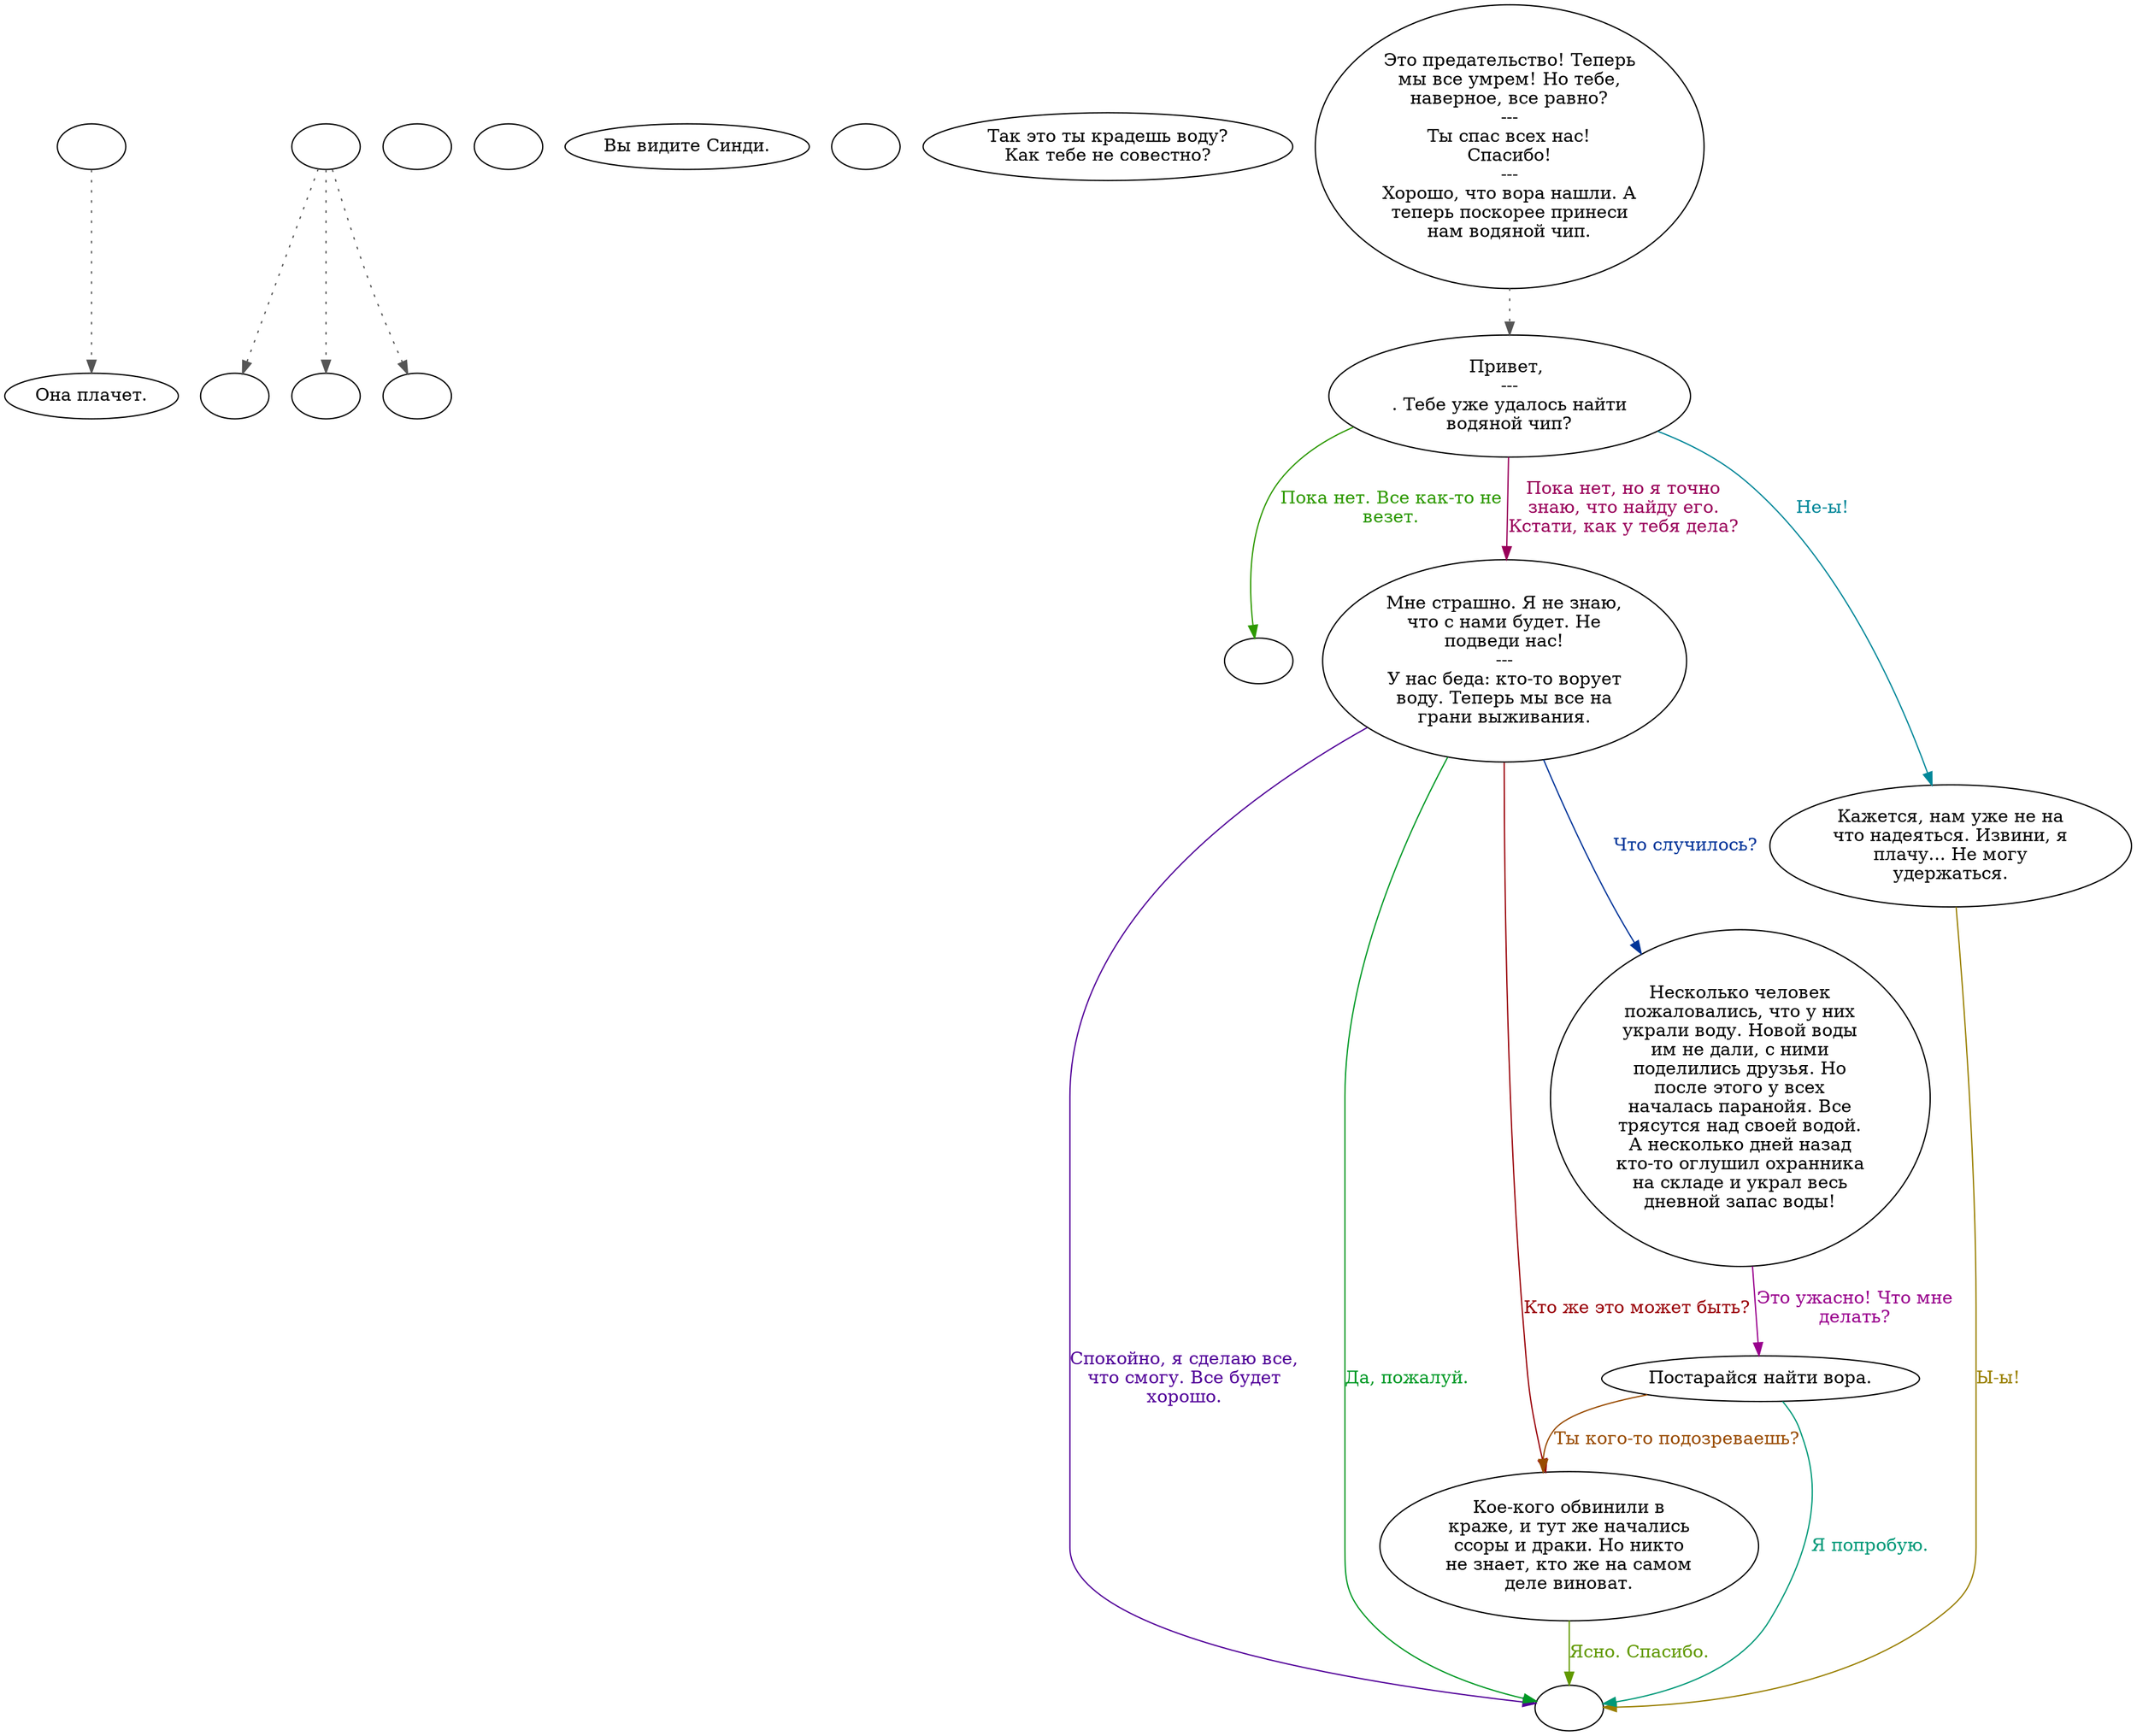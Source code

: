 digraph cindy {
  "start" [style=filled       fillcolor="#FFFFFF"       color="#000000"]
  "start" -> "description_p_proc" [style=dotted color="#555555"]
  "start" [label=""]
  "critter_p_proc" [style=filled       fillcolor="#FFFFFF"       color="#000000"]
  "critter_p_proc" -> "flee_dude" [style=dotted color="#555555"]
  "critter_p_proc" -> "get_rations" [style=dotted color="#555555"]
  "critter_p_proc" -> "sleeping" [style=dotted color="#555555"]
  "critter_p_proc" [label=""]
  "damage_p_proc" [style=filled       fillcolor="#FFFFFF"       color="#000000"]
  "damage_p_proc" [label=""]
  "description_p_proc" [style=filled       fillcolor="#FFFFFF"       color="#000000"]
  "description_p_proc" [label="Она плачет."]
  "destroy_p_proc" [style=filled       fillcolor="#FFFFFF"       color="#000000"]
  "destroy_p_proc" [label=""]
  "look_at_p_proc" [style=filled       fillcolor="#FFFFFF"       color="#000000"]
  "look_at_p_proc" [label="Вы видите Синди."]
  "map_enter_p_proc" [style=filled       fillcolor="#FFFFFF"       color="#000000"]
  "map_enter_p_proc" [label=""]
  "pickup_p_proc" [style=filled       fillcolor="#FFFFFF"       color="#000000"]
  "pickup_p_proc" [label="Так это ты крадешь воду?\nКак тебе не совестно?"]
  "talk_p_proc" [style=filled       fillcolor="#FFFFFF"       color="#000000"]
  "talk_p_proc" -> "Cindy01" [style=dotted color="#555555"]
  "talk_p_proc" [label="Это предательство! Теперь\nмы все умрем! Но тебе,\nнаверное, все равно?\n---\nТы спас всех нас!\nСпасибо!\n---\nХорошо, что вора нашли. А\nтеперь поскорее принеси\nнам водяной чип."]
  "Cindy01" [style=filled       fillcolor="#FFFFFF"       color="#000000"]
  "Cindy01" [label="Привет, \n---\n. Тебе уже удалось найти\nводяной чип?"]
  "Cindy01" -> "Cindy03" [label="Пока нет. Все как-то не\nвезет." color="#2D9900" fontcolor="#2D9900"]
  "Cindy01" -> "Cindy04" [label="Пока нет, но я точно\nзнаю, что найду его.\nКстати, как у тебя дела?" color="#99005A" fontcolor="#99005A"]
  "Cindy01" -> "Cindy02" [label="Не-ы!" color="#008799" fontcolor="#008799"]
  "Cindy02" [style=filled       fillcolor="#FFFFFF"       color="#000000"]
  "Cindy02" [label="Кажется, нам уже не на\nчто надеяться. Извини, я\nплачу... Не могу\nудержаться."]
  "Cindy02" -> "CindyEnd" [label="Ы-ы!" color="#997F00" fontcolor="#997F00"]
  "Cindy03" [style=filled       fillcolor="#FFFFFF"       color="#000000"]
  "Cindy03" [label=""]
  "Cindy04" [style=filled       fillcolor="#FFFFFF"       color="#000000"]
  "Cindy04" [label="Мне страшно. Я не знаю,\nчто с нами будет. Не\nподведи нас!\n---\nУ нас беда: кто-то ворует\nводу. Теперь мы все на\nграни выживания."]
  "Cindy04" -> "CindyEnd" [label="Спокойно, я сделаю все,\nчто смогу. Все будет\nхорошо." color="#520099" fontcolor="#520099"]
  "Cindy04" -> "CindyEnd" [label="Да, пожалуй." color="#009925" fontcolor="#009925"]
  "Cindy04" -> "Cindy05" [label="Кто же это может быть?" color="#990007" fontcolor="#990007"]
  "Cindy04" -> "Cindy06" [label="Что случилось?" color="#003499" fontcolor="#003499"]
  "Cindy05" [style=filled       fillcolor="#FFFFFF"       color="#000000"]
  "Cindy05" [label="Кое-кого обвинили в\nкраже, и тут же начались\nссоры и драки. Но никто\nне знает, кто же на самом\nделе виноват."]
  "Cindy05" -> "CindyEnd" [label="Ясно. Спасибо." color="#619900" fontcolor="#619900"]
  "Cindy06" [style=filled       fillcolor="#FFFFFF"       color="#000000"]
  "Cindy06" [label="Несколько человек\nпожаловались, что у них\nукрали воду. Новой воды\nим не дали, с ними\nподелились друзья. Но\nпосле этого у всех\nначалась паранойя. Все\nтрясутся над своей водой.\nА несколько дней назад\nкто-то оглушил охранника\nна складе и украл весь\nдневной запас воды!"]
  "Cindy06" -> "Cindy07" [label="Это ужасно! Что мне\nделать?" color="#99008D" fontcolor="#99008D"]
  "Cindy07" [style=filled       fillcolor="#FFFFFF"       color="#000000"]
  "Cindy07" [label="Постарайся найти вора."]
  "Cindy07" -> "CindyEnd" [label="Я попробую." color="#009978" fontcolor="#009978"]
  "Cindy07" -> "Cindy05" [label="Ты кого-то подозреваешь?" color="#994B00" fontcolor="#994B00"]
  "CindyEnd" [style=filled       fillcolor="#FFFFFF"       color="#000000"]
  "CindyEnd" [label=""]
  "flee_dude" [style=filled       fillcolor="#FFFFFF"       color="#000000"]
  "flee_dude" [label=""]
  "get_rations" [style=filled       fillcolor="#FFFFFF"       color="#000000"]
  "get_rations" [label=""]
  "sleeping" [style=filled       fillcolor="#FFFFFF"       color="#000000"]
  "sleeping" [label=""]
}